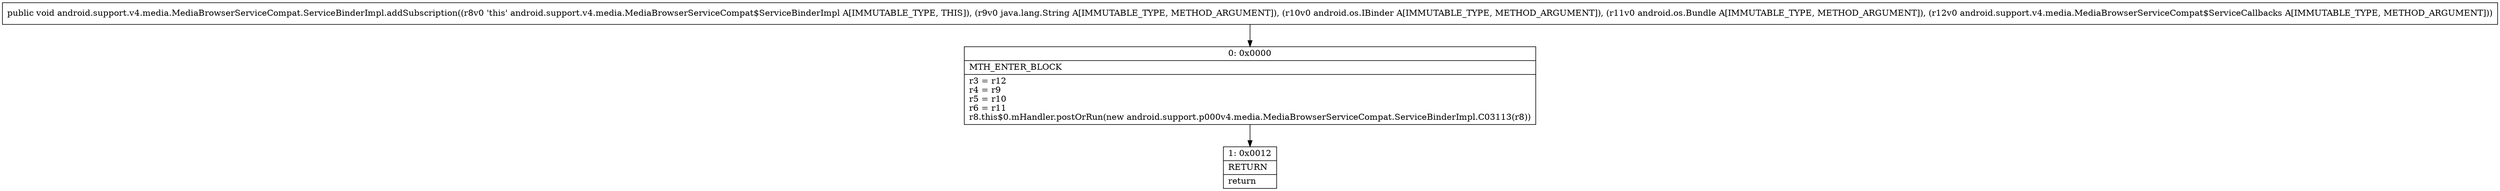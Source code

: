digraph "CFG forandroid.support.v4.media.MediaBrowserServiceCompat.ServiceBinderImpl.addSubscription(Ljava\/lang\/String;Landroid\/os\/IBinder;Landroid\/os\/Bundle;Landroid\/support\/v4\/media\/MediaBrowserServiceCompat$ServiceCallbacks;)V" {
Node_0 [shape=record,label="{0\:\ 0x0000|MTH_ENTER_BLOCK\l|r3 = r12\lr4 = r9\lr5 = r10\lr6 = r11\lr8.this$0.mHandler.postOrRun(new android.support.p000v4.media.MediaBrowserServiceCompat.ServiceBinderImpl.C03113(r8))\l}"];
Node_1 [shape=record,label="{1\:\ 0x0012|RETURN\l|return\l}"];
MethodNode[shape=record,label="{public void android.support.v4.media.MediaBrowserServiceCompat.ServiceBinderImpl.addSubscription((r8v0 'this' android.support.v4.media.MediaBrowserServiceCompat$ServiceBinderImpl A[IMMUTABLE_TYPE, THIS]), (r9v0 java.lang.String A[IMMUTABLE_TYPE, METHOD_ARGUMENT]), (r10v0 android.os.IBinder A[IMMUTABLE_TYPE, METHOD_ARGUMENT]), (r11v0 android.os.Bundle A[IMMUTABLE_TYPE, METHOD_ARGUMENT]), (r12v0 android.support.v4.media.MediaBrowserServiceCompat$ServiceCallbacks A[IMMUTABLE_TYPE, METHOD_ARGUMENT])) }"];
MethodNode -> Node_0;
Node_0 -> Node_1;
}


